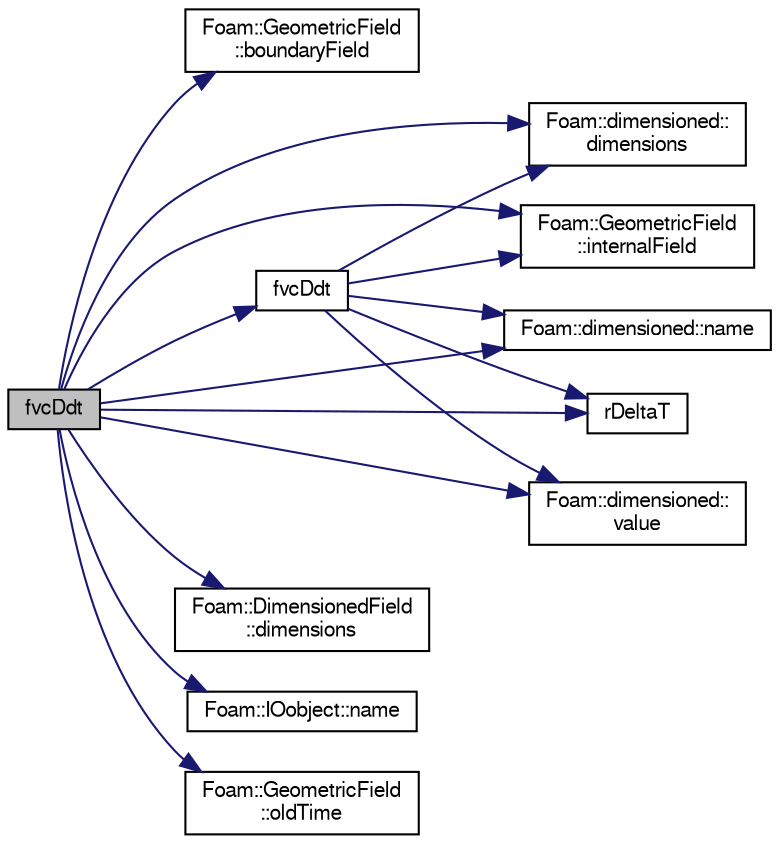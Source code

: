 digraph "fvcDdt"
{
  bgcolor="transparent";
  edge [fontname="FreeSans",fontsize="10",labelfontname="FreeSans",labelfontsize="10"];
  node [fontname="FreeSans",fontsize="10",shape=record];
  rankdir="LR";
  Node74 [label="fvcDdt",height=0.2,width=0.4,color="black", fillcolor="grey75", style="filled", fontcolor="black"];
  Node74 -> Node75 [color="midnightblue",fontsize="10",style="solid",fontname="FreeSans"];
  Node75 [label="Foam::GeometricField\l::boundaryField",height=0.2,width=0.4,color="black",URL="$a22434.html#a3c6c1a789b48ea0c5e8bff64f9c14f2d",tooltip="Return reference to GeometricBoundaryField. "];
  Node74 -> Node76 [color="midnightblue",fontsize="10",style="solid",fontname="FreeSans"];
  Node76 [label="Foam::dimensioned::\ldimensions",height=0.2,width=0.4,color="black",URL="$a26366.html#a512673c2674ca2d38885f1bb5f6994fb",tooltip="Return const reference to dimensions. "];
  Node74 -> Node77 [color="midnightblue",fontsize="10",style="solid",fontname="FreeSans"];
  Node77 [label="Foam::DimensionedField\l::dimensions",height=0.2,width=0.4,color="black",URL="$a26390.html#a66989c1e0666e0d0c93a2056ce75599e",tooltip="Return dimensions. "];
  Node74 -> Node78 [color="midnightblue",fontsize="10",style="solid",fontname="FreeSans"];
  Node78 [label="fvcDdt",height=0.2,width=0.4,color="black",URL="$a22474.html#a2b9a1541ce06c457e16e2cb676f67e46"];
  Node78 -> Node76 [color="midnightblue",fontsize="10",style="solid",fontname="FreeSans"];
  Node78 -> Node79 [color="midnightblue",fontsize="10",style="solid",fontname="FreeSans"];
  Node79 [label="Foam::GeometricField\l::internalField",height=0.2,width=0.4,color="black",URL="$a22434.html#a9536140d36d69bbac40496f6b817aa0a",tooltip="Return internal field. "];
  Node78 -> Node80 [color="midnightblue",fontsize="10",style="solid",fontname="FreeSans"];
  Node80 [label="Foam::dimensioned::name",height=0.2,width=0.4,color="black",URL="$a26366.html#ade4113569ef0db70665fded275a5e38e",tooltip="Return const reference to name. "];
  Node78 -> Node81 [color="midnightblue",fontsize="10",style="solid",fontname="FreeSans"];
  Node81 [label="rDeltaT",height=0.2,width=0.4,color="black",URL="$a38426.html#ab4a06642de5708190d817dc1a2e352a3"];
  Node78 -> Node82 [color="midnightblue",fontsize="10",style="solid",fontname="FreeSans"];
  Node82 [label="Foam::dimensioned::\lvalue",height=0.2,width=0.4,color="black",URL="$a26366.html#a7948200a26c85fc3a83ffa510a91d668",tooltip="Return const reference to value. "];
  Node74 -> Node79 [color="midnightblue",fontsize="10",style="solid",fontname="FreeSans"];
  Node74 -> Node80 [color="midnightblue",fontsize="10",style="solid",fontname="FreeSans"];
  Node74 -> Node83 [color="midnightblue",fontsize="10",style="solid",fontname="FreeSans"];
  Node83 [label="Foam::IOobject::name",height=0.2,width=0.4,color="black",URL="$a26142.html#acc80e00a8ac919288fb55bd14cc88bf6",tooltip="Return name. "];
  Node74 -> Node84 [color="midnightblue",fontsize="10",style="solid",fontname="FreeSans"];
  Node84 [label="Foam::GeometricField\l::oldTime",height=0.2,width=0.4,color="black",URL="$a22434.html#a2f51be6de19012555f923b0902d64135",tooltip="Return old time field. "];
  Node74 -> Node81 [color="midnightblue",fontsize="10",style="solid",fontname="FreeSans"];
  Node74 -> Node82 [color="midnightblue",fontsize="10",style="solid",fontname="FreeSans"];
}
